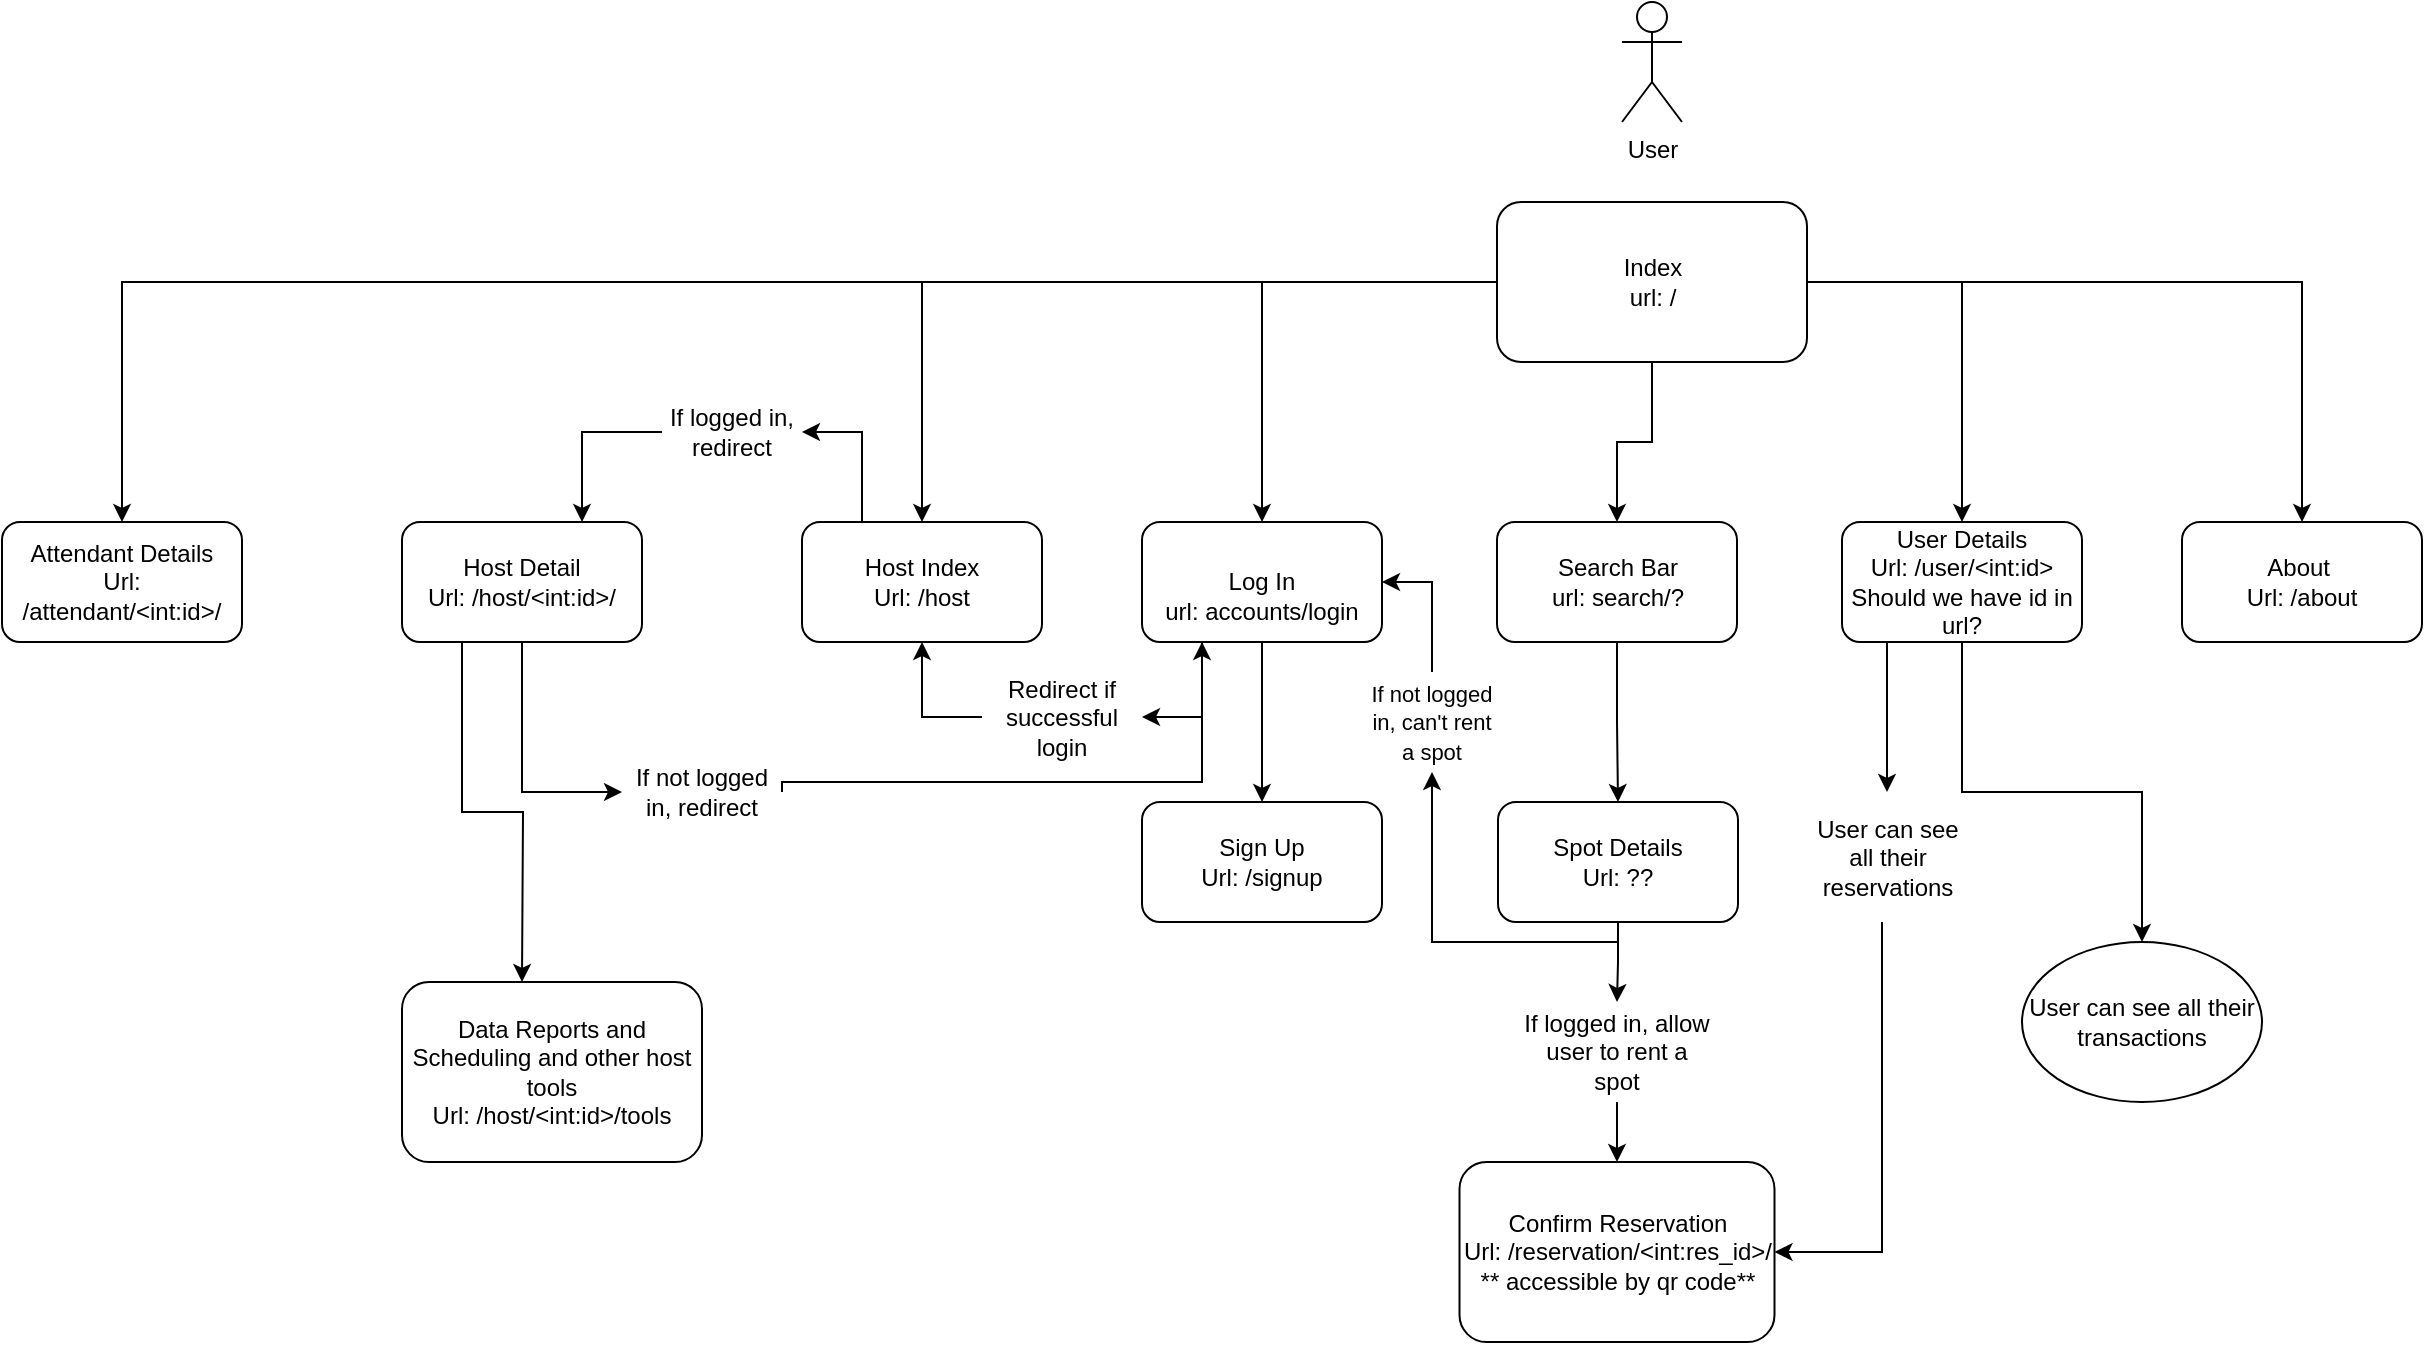 <mxfile version="14.2.9" type="device"><diagram id="-7XOL5fiWBFUp8c6iLgD" name="Page-1"><mxGraphModel dx="2076" dy="588" grid="1" gridSize="10" guides="1" tooltips="1" connect="1" arrows="1" fold="1" page="1" pageScale="1" pageWidth="1100" pageHeight="850" math="0" shadow="0"><root><mxCell id="0"/><mxCell id="1" parent="0"/><mxCell id="DHu6Jhqcmk62PjMtEi3k-1" value="User&lt;br&gt;" style="shape=umlActor;verticalLabelPosition=bottom;verticalAlign=top;html=1;outlineConnect=0;" vertex="1" parent="1"><mxGeometry x="440" y="10" width="30" height="60" as="geometry"/></mxCell><mxCell id="DHu6Jhqcmk62PjMtEi3k-8" style="edgeStyle=orthogonalEdgeStyle;rounded=0;orthogonalLoop=1;jettySize=auto;html=1;entryX=0.5;entryY=0;entryDx=0;entryDy=0;" edge="1" parent="1" source="DHu6Jhqcmk62PjMtEi3k-2" target="DHu6Jhqcmk62PjMtEi3k-3"><mxGeometry relative="1" as="geometry"/></mxCell><mxCell id="DHu6Jhqcmk62PjMtEi3k-9" style="edgeStyle=orthogonalEdgeStyle;rounded=0;orthogonalLoop=1;jettySize=auto;html=1;entryX=0.5;entryY=0;entryDx=0;entryDy=0;" edge="1" parent="1" source="DHu6Jhqcmk62PjMtEi3k-2" target="DHu6Jhqcmk62PjMtEi3k-6"><mxGeometry relative="1" as="geometry"/></mxCell><mxCell id="DHu6Jhqcmk62PjMtEi3k-10" style="edgeStyle=orthogonalEdgeStyle;rounded=0;orthogonalLoop=1;jettySize=auto;html=1;entryX=0.5;entryY=0;entryDx=0;entryDy=0;" edge="1" parent="1" source="DHu6Jhqcmk62PjMtEi3k-2" target="DHu6Jhqcmk62PjMtEi3k-7"><mxGeometry relative="1" as="geometry"/></mxCell><mxCell id="DHu6Jhqcmk62PjMtEi3k-11" style="edgeStyle=orthogonalEdgeStyle;rounded=0;orthogonalLoop=1;jettySize=auto;html=1;" edge="1" parent="1" source="DHu6Jhqcmk62PjMtEi3k-2" target="DHu6Jhqcmk62PjMtEi3k-5"><mxGeometry relative="1" as="geometry"/></mxCell><mxCell id="DHu6Jhqcmk62PjMtEi3k-12" style="edgeStyle=orthogonalEdgeStyle;rounded=0;orthogonalLoop=1;jettySize=auto;html=1;entryX=0.5;entryY=0;entryDx=0;entryDy=0;" edge="1" parent="1" source="DHu6Jhqcmk62PjMtEi3k-2" target="DHu6Jhqcmk62PjMtEi3k-4"><mxGeometry relative="1" as="geometry"/></mxCell><mxCell id="DHu6Jhqcmk62PjMtEi3k-58" style="edgeStyle=orthogonalEdgeStyle;rounded=0;orthogonalLoop=1;jettySize=auto;html=1;" edge="1" parent="1" source="DHu6Jhqcmk62PjMtEi3k-2" target="DHu6Jhqcmk62PjMtEi3k-57"><mxGeometry relative="1" as="geometry"/></mxCell><mxCell id="DHu6Jhqcmk62PjMtEi3k-2" value="Index&lt;br&gt;url: /" style="rounded=1;whiteSpace=wrap;html=1;" vertex="1" parent="1"><mxGeometry x="377.5" y="110" width="155" height="80" as="geometry"/></mxCell><mxCell id="DHu6Jhqcmk62PjMtEi3k-14" style="edgeStyle=orthogonalEdgeStyle;rounded=0;orthogonalLoop=1;jettySize=auto;html=1;entryX=0.75;entryY=0;entryDx=0;entryDy=0;" edge="1" parent="1" source="DHu6Jhqcmk62PjMtEi3k-15" target="DHu6Jhqcmk62PjMtEi3k-13"><mxGeometry relative="1" as="geometry"/></mxCell><mxCell id="DHu6Jhqcmk62PjMtEi3k-3" value="Host Index&lt;br&gt;Url: /host" style="rounded=1;whiteSpace=wrap;html=1;" vertex="1" parent="1"><mxGeometry x="30" y="270" width="120" height="60" as="geometry"/></mxCell><mxCell id="DHu6Jhqcmk62PjMtEi3k-4" value="About&amp;nbsp;&lt;br&gt;Url: /about" style="rounded=1;whiteSpace=wrap;html=1;" vertex="1" parent="1"><mxGeometry x="720" y="270" width="120" height="60" as="geometry"/></mxCell><mxCell id="DHu6Jhqcmk62PjMtEi3k-46" style="edgeStyle=orthogonalEdgeStyle;rounded=0;orthogonalLoop=1;jettySize=auto;html=1;entryX=1;entryY=0.5;entryDx=0;entryDy=0;" edge="1" parent="1" source="DHu6Jhqcmk62PjMtEi3k-49" target="DHu6Jhqcmk62PjMtEi3k-36"><mxGeometry relative="1" as="geometry"><Array as="points"><mxPoint x="570" y="635"/></Array></mxGeometry></mxCell><mxCell id="DHu6Jhqcmk62PjMtEi3k-52" style="edgeStyle=orthogonalEdgeStyle;rounded=0;orthogonalLoop=1;jettySize=auto;html=1;entryX=0.5;entryY=0;entryDx=0;entryDy=0;" edge="1" parent="1" source="DHu6Jhqcmk62PjMtEi3k-5" target="DHu6Jhqcmk62PjMtEi3k-51"><mxGeometry relative="1" as="geometry"/></mxCell><mxCell id="DHu6Jhqcmk62PjMtEi3k-5" value="User Details&lt;br&gt;Url: /user/&amp;lt;int:id&amp;gt;&lt;br&gt;Should we have id in url?" style="rounded=1;whiteSpace=wrap;html=1;" vertex="1" parent="1"><mxGeometry x="550" y="270" width="120" height="60" as="geometry"/></mxCell><mxCell id="DHu6Jhqcmk62PjMtEi3k-29" style="edgeStyle=orthogonalEdgeStyle;rounded=0;orthogonalLoop=1;jettySize=auto;html=1;entryX=0.5;entryY=0;entryDx=0;entryDy=0;" edge="1" parent="1" source="DHu6Jhqcmk62PjMtEi3k-6" target="DHu6Jhqcmk62PjMtEi3k-28"><mxGeometry relative="1" as="geometry"/></mxCell><mxCell id="DHu6Jhqcmk62PjMtEi3k-31" style="edgeStyle=orthogonalEdgeStyle;rounded=0;orthogonalLoop=1;jettySize=auto;html=1;exitX=0;exitY=0.5;exitDx=0;exitDy=0;" edge="1" parent="1" source="DHu6Jhqcmk62PjMtEi3k-32"><mxGeometry relative="1" as="geometry"><mxPoint x="90" y="330" as="targetPoint"/><Array as="points"><mxPoint x="90" y="368"/><mxPoint x="90" y="330"/></Array></mxGeometry></mxCell><mxCell id="DHu6Jhqcmk62PjMtEi3k-6" value="&lt;br&gt;Log In&lt;br&gt;url: accounts/login" style="rounded=1;whiteSpace=wrap;html=1;" vertex="1" parent="1"><mxGeometry x="200" y="270" width="120" height="60" as="geometry"/></mxCell><mxCell id="DHu6Jhqcmk62PjMtEi3k-35" style="edgeStyle=orthogonalEdgeStyle;rounded=0;orthogonalLoop=1;jettySize=auto;html=1;" edge="1" parent="1" source="DHu6Jhqcmk62PjMtEi3k-7" target="DHu6Jhqcmk62PjMtEi3k-34"><mxGeometry relative="1" as="geometry"/></mxCell><mxCell id="DHu6Jhqcmk62PjMtEi3k-7" value="Search Bar&lt;br&gt;url: search/?" style="rounded=1;whiteSpace=wrap;html=1;" vertex="1" parent="1"><mxGeometry x="377.5" y="270" width="120" height="60" as="geometry"/></mxCell><mxCell id="DHu6Jhqcmk62PjMtEi3k-27" style="edgeStyle=orthogonalEdgeStyle;rounded=0;orthogonalLoop=1;jettySize=auto;html=1;entryX=0;entryY=0.5;entryDx=0;entryDy=0;" edge="1" parent="1" source="DHu6Jhqcmk62PjMtEi3k-13" target="DHu6Jhqcmk62PjMtEi3k-25"><mxGeometry relative="1" as="geometry"/></mxCell><mxCell id="DHu6Jhqcmk62PjMtEi3k-54" style="edgeStyle=orthogonalEdgeStyle;rounded=0;orthogonalLoop=1;jettySize=auto;html=1;exitX=0.25;exitY=1;exitDx=0;exitDy=0;entryX=0.5;entryY=0;entryDx=0;entryDy=0;" edge="1" parent="1" source="DHu6Jhqcmk62PjMtEi3k-13"><mxGeometry relative="1" as="geometry"><mxPoint x="-110" y="500" as="targetPoint"/></mxGeometry></mxCell><mxCell id="DHu6Jhqcmk62PjMtEi3k-13" value="Host Detail&lt;br&gt;Url: /host/&amp;lt;int:id&amp;gt;/" style="rounded=1;whiteSpace=wrap;html=1;" vertex="1" parent="1"><mxGeometry x="-170" y="270" width="120" height="60" as="geometry"/></mxCell><mxCell id="DHu6Jhqcmk62PjMtEi3k-15" value="If logged in, redirect" style="text;html=1;strokeColor=none;fillColor=none;align=center;verticalAlign=middle;whiteSpace=wrap;rounded=0;" vertex="1" parent="1"><mxGeometry x="-40" y="210" width="70" height="30" as="geometry"/></mxCell><mxCell id="DHu6Jhqcmk62PjMtEi3k-16" style="edgeStyle=orthogonalEdgeStyle;rounded=0;orthogonalLoop=1;jettySize=auto;html=1;entryX=1;entryY=0.5;entryDx=0;entryDy=0;exitX=0.25;exitY=0;exitDx=0;exitDy=0;" edge="1" parent="1" source="DHu6Jhqcmk62PjMtEi3k-3" target="DHu6Jhqcmk62PjMtEi3k-15"><mxGeometry relative="1" as="geometry"><mxPoint x="90" y="330" as="sourcePoint"/><mxPoint x="100" y="420" as="targetPoint"/></mxGeometry></mxCell><mxCell id="DHu6Jhqcmk62PjMtEi3k-30" style="edgeStyle=orthogonalEdgeStyle;rounded=0;orthogonalLoop=1;jettySize=auto;html=1;entryX=0.25;entryY=1;entryDx=0;entryDy=0;exitX=1;exitY=0.5;exitDx=0;exitDy=0;" edge="1" parent="1" source="DHu6Jhqcmk62PjMtEi3k-25" target="DHu6Jhqcmk62PjMtEi3k-6"><mxGeometry relative="1" as="geometry"><Array as="points"><mxPoint x="20" y="400"/><mxPoint x="230" y="400"/></Array></mxGeometry></mxCell><mxCell id="DHu6Jhqcmk62PjMtEi3k-25" value="If not logged in, redirect" style="text;html=1;strokeColor=none;fillColor=none;align=center;verticalAlign=middle;whiteSpace=wrap;rounded=0;" vertex="1" parent="1"><mxGeometry x="-60" y="380" width="80" height="50" as="geometry"/></mxCell><mxCell id="DHu6Jhqcmk62PjMtEi3k-28" value="Sign Up&lt;br&gt;Url: /signup" style="rounded=1;whiteSpace=wrap;html=1;" vertex="1" parent="1"><mxGeometry x="200" y="410" width="120" height="60" as="geometry"/></mxCell><mxCell id="DHu6Jhqcmk62PjMtEi3k-32" value="Redirect if successful login&lt;br&gt;" style="text;html=1;strokeColor=none;fillColor=none;align=center;verticalAlign=middle;whiteSpace=wrap;rounded=0;" vertex="1" parent="1"><mxGeometry x="120" y="340" width="80" height="55" as="geometry"/></mxCell><mxCell id="DHu6Jhqcmk62PjMtEi3k-33" style="edgeStyle=orthogonalEdgeStyle;rounded=0;orthogonalLoop=1;jettySize=auto;html=1;entryX=1;entryY=0.5;entryDx=0;entryDy=0;exitX=0.25;exitY=1;exitDx=0;exitDy=0;" edge="1" parent="1" source="DHu6Jhqcmk62PjMtEi3k-6" target="DHu6Jhqcmk62PjMtEi3k-32"><mxGeometry relative="1" as="geometry"><mxPoint x="230" y="330" as="sourcePoint"/><mxPoint x="120" y="330" as="targetPoint"/></mxGeometry></mxCell><mxCell id="DHu6Jhqcmk62PjMtEi3k-37" style="edgeStyle=orthogonalEdgeStyle;rounded=0;orthogonalLoop=1;jettySize=auto;html=1;entryX=0.5;entryY=0;entryDx=0;entryDy=0;" edge="1" parent="1" source="DHu6Jhqcmk62PjMtEi3k-38" target="DHu6Jhqcmk62PjMtEi3k-36"><mxGeometry relative="1" as="geometry"/></mxCell><mxCell id="DHu6Jhqcmk62PjMtEi3k-40" style="edgeStyle=orthogonalEdgeStyle;rounded=0;orthogonalLoop=1;jettySize=auto;html=1;entryX=1;entryY=0.5;entryDx=0;entryDy=0;exitX=0.5;exitY=0;exitDx=0;exitDy=0;" edge="1" parent="1" source="DHu6Jhqcmk62PjMtEi3k-42" target="DHu6Jhqcmk62PjMtEi3k-6"><mxGeometry relative="1" as="geometry"/></mxCell><mxCell id="DHu6Jhqcmk62PjMtEi3k-45" style="edgeStyle=orthogonalEdgeStyle;rounded=0;orthogonalLoop=1;jettySize=auto;html=1;entryX=0.5;entryY=1;entryDx=0;entryDy=0;" edge="1" parent="1" source="DHu6Jhqcmk62PjMtEi3k-34" target="DHu6Jhqcmk62PjMtEi3k-42"><mxGeometry relative="1" as="geometry"><Array as="points"><mxPoint x="438" y="480"/><mxPoint x="345" y="480"/></Array></mxGeometry></mxCell><mxCell id="DHu6Jhqcmk62PjMtEi3k-34" value="Spot Details&lt;br&gt;Url: ??" style="rounded=1;whiteSpace=wrap;html=1;" vertex="1" parent="1"><mxGeometry x="378" y="410" width="120" height="60" as="geometry"/></mxCell><mxCell id="DHu6Jhqcmk62PjMtEi3k-36" value="Confirm Reservation&lt;br&gt;Url: /reservation/&amp;lt;int:res_id&amp;gt;/&lt;br&gt;** accessible by qr code**" style="rounded=1;whiteSpace=wrap;html=1;" vertex="1" parent="1"><mxGeometry x="358.75" y="590" width="157.5" height="90" as="geometry"/></mxCell><mxCell id="DHu6Jhqcmk62PjMtEi3k-38" value="If logged in, allow user to rent a spot" style="text;html=1;strokeColor=none;fillColor=none;align=center;verticalAlign=middle;whiteSpace=wrap;rounded=0;" vertex="1" parent="1"><mxGeometry x="390" y="510" width="95" height="50" as="geometry"/></mxCell><mxCell id="DHu6Jhqcmk62PjMtEi3k-39" style="edgeStyle=orthogonalEdgeStyle;rounded=0;orthogonalLoop=1;jettySize=auto;html=1;entryX=0.5;entryY=0;entryDx=0;entryDy=0;" edge="1" parent="1" source="DHu6Jhqcmk62PjMtEi3k-34" target="DHu6Jhqcmk62PjMtEi3k-38"><mxGeometry relative="1" as="geometry"><mxPoint x="438" y="470" as="sourcePoint"/><mxPoint x="437.5" y="670" as="targetPoint"/></mxGeometry></mxCell><mxCell id="DHu6Jhqcmk62PjMtEi3k-42" value="&lt;span style=&quot;font-size: 11px ; background-color: rgb(255 , 255 , 255)&quot;&gt;If not logged in, can't rent a spot&lt;/span&gt;" style="text;html=1;strokeColor=none;fillColor=none;align=center;verticalAlign=middle;whiteSpace=wrap;rounded=0;" vertex="1" parent="1"><mxGeometry x="310" y="345" width="70" height="50" as="geometry"/></mxCell><mxCell id="DHu6Jhqcmk62PjMtEi3k-49" value="User can see all their reservations" style="text;html=1;strokeColor=none;fillColor=none;align=center;verticalAlign=middle;whiteSpace=wrap;rounded=0;" vertex="1" parent="1"><mxGeometry x="532.5" y="405" width="80" height="65" as="geometry"/></mxCell><mxCell id="DHu6Jhqcmk62PjMtEi3k-50" style="edgeStyle=orthogonalEdgeStyle;rounded=0;orthogonalLoop=1;jettySize=auto;html=1;entryX=0.5;entryY=0;entryDx=0;entryDy=0;" edge="1" parent="1" source="DHu6Jhqcmk62PjMtEi3k-5" target="DHu6Jhqcmk62PjMtEi3k-49"><mxGeometry relative="1" as="geometry"><mxPoint x="570" y="330" as="sourcePoint"/><mxPoint x="516.25" y="635" as="targetPoint"/><Array as="points"><mxPoint x="573" y="368"/></Array></mxGeometry></mxCell><mxCell id="DHu6Jhqcmk62PjMtEi3k-51" value="User can see all their transactions" style="ellipse;whiteSpace=wrap;html=1;" vertex="1" parent="1"><mxGeometry x="640" y="480" width="120" height="80" as="geometry"/></mxCell><mxCell id="DHu6Jhqcmk62PjMtEi3k-56" value="Data Reports and Scheduling and other host tools&lt;br&gt;Url: /host/&amp;lt;int:id&amp;gt;/tools" style="rounded=1;whiteSpace=wrap;html=1;" vertex="1" parent="1"><mxGeometry x="-170" y="500" width="150" height="90" as="geometry"/></mxCell><mxCell id="DHu6Jhqcmk62PjMtEi3k-57" value="Attendant Details&lt;br&gt;Url: /attendant/&amp;lt;int:id&amp;gt;/" style="rounded=1;whiteSpace=wrap;html=1;" vertex="1" parent="1"><mxGeometry x="-370" y="270" width="120" height="60" as="geometry"/></mxCell></root></mxGraphModel></diagram></mxfile>